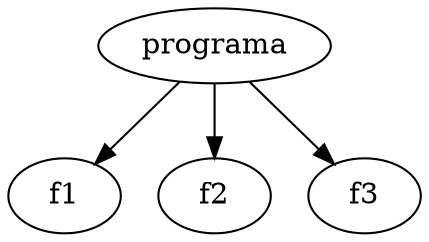 digraph G {
node_0x9205058 [label="programa"]
node_0x92092b0 [label="f1"]
node_0x9205058 -> node_0x92092b0
node_0x9209350 [label="f2"]
node_0x9205058 -> node_0x9209350
node_0x92093f0 [label="f3"]
node_0x9205058 -> node_0x92093f0
}
